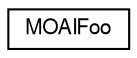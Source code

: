 digraph G
{
  edge [fontname="FreeSans",fontsize="10",labelfontname="FreeSans",labelfontsize="10"];
  node [fontname="FreeSans",fontsize="10",shape=record];
  rankdir=LR;
  Node1 [label="MOAIFoo",height=0.2,width=0.4,color="black", fillcolor="white", style="filled",URL="$class_m_o_a_i_foo.html",tooltip="Example class for extending Moai using MOAILuaObject. Copy this object, rename it and add your own st..."];
}
